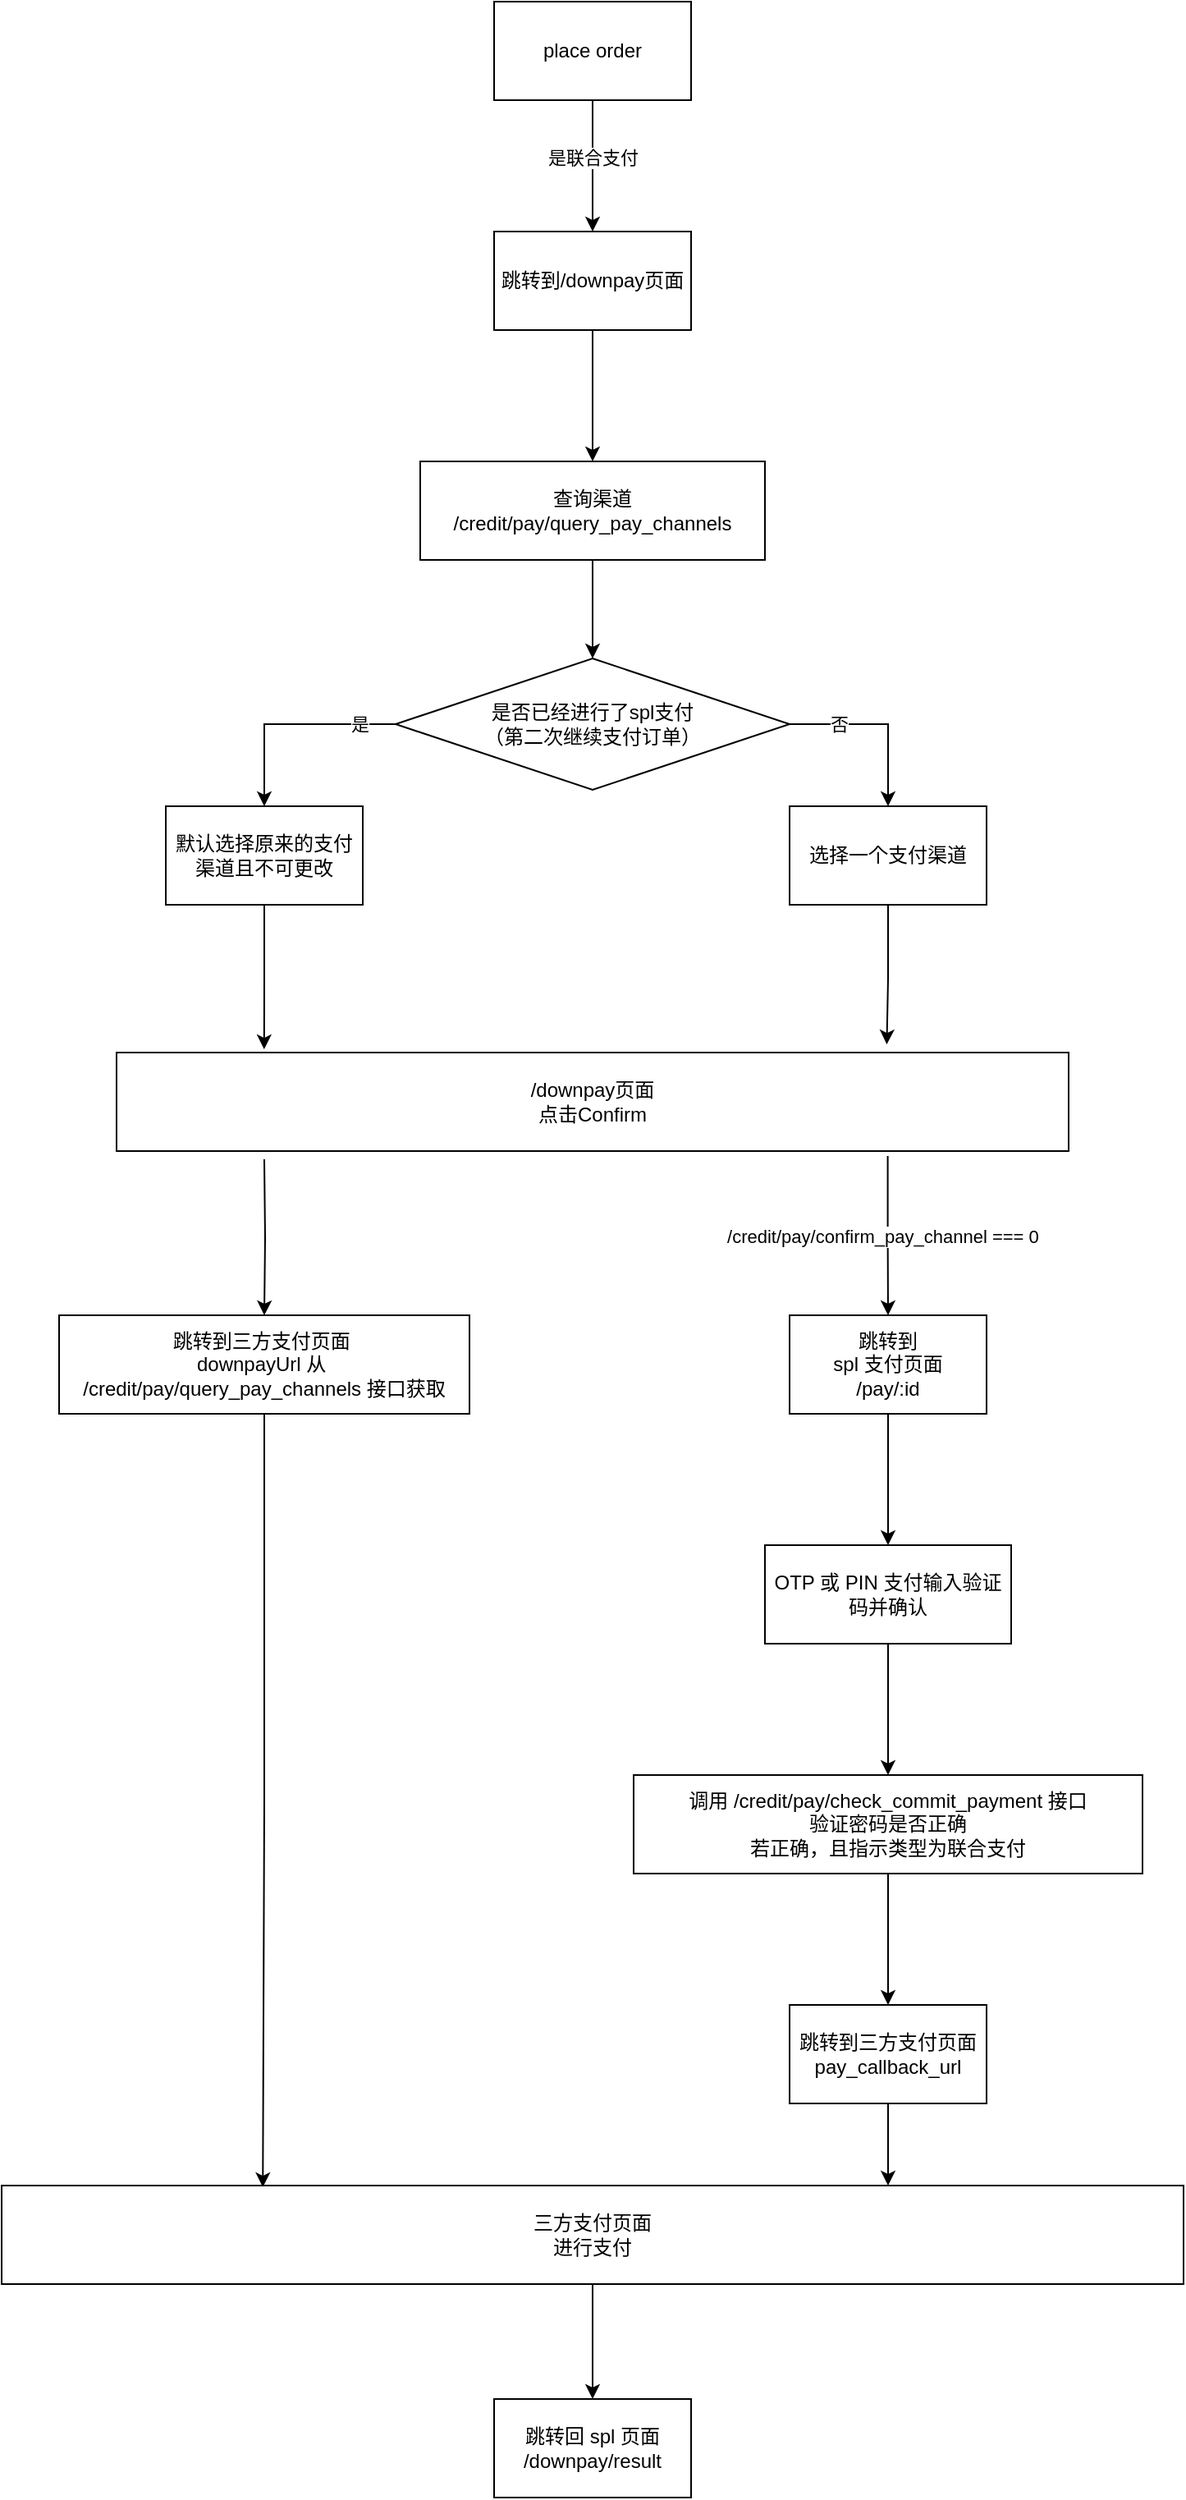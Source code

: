<mxfile version="14.2.7" type="github">
  <diagram id="hPQW2jtEHce70i4CG6M_" name="Page-1">
    <mxGraphModel dx="2253" dy="771" grid="1" gridSize="10" guides="1" tooltips="1" connect="1" arrows="1" fold="1" page="1" pageScale="1" pageWidth="827" pageHeight="1169" math="0" shadow="0">
      <root>
        <mxCell id="0" />
        <mxCell id="1" parent="0" />
        <mxCell id="WXCfo7y2qpH_sw2D190L-3" value="" style="edgeStyle=orthogonalEdgeStyle;rounded=0;orthogonalLoop=1;jettySize=auto;html=1;" edge="1" parent="1" source="WXCfo7y2qpH_sw2D190L-1" target="WXCfo7y2qpH_sw2D190L-2">
          <mxGeometry relative="1" as="geometry" />
        </mxCell>
        <mxCell id="WXCfo7y2qpH_sw2D190L-4" value="是联合支付" style="edgeLabel;html=1;align=center;verticalAlign=middle;resizable=0;points=[];" vertex="1" connectable="0" parent="WXCfo7y2qpH_sw2D190L-3">
          <mxGeometry x="-0.125" relative="1" as="geometry">
            <mxPoint as="offset" />
          </mxGeometry>
        </mxCell>
        <mxCell id="WXCfo7y2qpH_sw2D190L-1" value="place order" style="rounded=0;whiteSpace=wrap;html=1;" vertex="1" parent="1">
          <mxGeometry x="110" y="110" width="120" height="60" as="geometry" />
        </mxCell>
        <mxCell id="WXCfo7y2qpH_sw2D190L-6" value="" style="edgeStyle=orthogonalEdgeStyle;rounded=0;orthogonalLoop=1;jettySize=auto;html=1;" edge="1" parent="1" source="WXCfo7y2qpH_sw2D190L-2" target="WXCfo7y2qpH_sw2D190L-5">
          <mxGeometry relative="1" as="geometry" />
        </mxCell>
        <mxCell id="WXCfo7y2qpH_sw2D190L-2" value="跳转到/downpay页面" style="whiteSpace=wrap;html=1;rounded=0;" vertex="1" parent="1">
          <mxGeometry x="110" y="250" width="120" height="60" as="geometry" />
        </mxCell>
        <mxCell id="WXCfo7y2qpH_sw2D190L-8" value="" style="edgeStyle=orthogonalEdgeStyle;rounded=0;orthogonalLoop=1;jettySize=auto;html=1;" edge="1" parent="1" source="WXCfo7y2qpH_sw2D190L-5" target="WXCfo7y2qpH_sw2D190L-7">
          <mxGeometry relative="1" as="geometry" />
        </mxCell>
        <mxCell id="WXCfo7y2qpH_sw2D190L-5" value="查询渠道&lt;br&gt;/credit/pay/query_pay_channels" style="whiteSpace=wrap;html=1;rounded=0;" vertex="1" parent="1">
          <mxGeometry x="65" y="390" width="210" height="60" as="geometry" />
        </mxCell>
        <mxCell id="WXCfo7y2qpH_sw2D190L-10" value="" style="edgeStyle=orthogonalEdgeStyle;rounded=0;orthogonalLoop=1;jettySize=auto;html=1;" edge="1" parent="1" source="WXCfo7y2qpH_sw2D190L-7" target="WXCfo7y2qpH_sw2D190L-9">
          <mxGeometry relative="1" as="geometry" />
        </mxCell>
        <mxCell id="WXCfo7y2qpH_sw2D190L-11" value="是" style="edgeLabel;html=1;align=center;verticalAlign=middle;resizable=0;points=[];" vertex="1" connectable="0" parent="WXCfo7y2qpH_sw2D190L-10">
          <mxGeometry x="-0.222" y="-1" relative="1" as="geometry">
            <mxPoint x="28" y="1" as="offset" />
          </mxGeometry>
        </mxCell>
        <mxCell id="WXCfo7y2qpH_sw2D190L-13" value="" style="edgeStyle=orthogonalEdgeStyle;rounded=0;orthogonalLoop=1;jettySize=auto;html=1;exitX=1;exitY=0.5;exitDx=0;exitDy=0;" edge="1" parent="1" source="WXCfo7y2qpH_sw2D190L-7" target="WXCfo7y2qpH_sw2D190L-12">
          <mxGeometry relative="1" as="geometry" />
        </mxCell>
        <mxCell id="WXCfo7y2qpH_sw2D190L-14" value="否" style="edgeLabel;html=1;align=center;verticalAlign=middle;resizable=0;points=[];" vertex="1" connectable="0" parent="WXCfo7y2qpH_sw2D190L-13">
          <mxGeometry x="-0.257" y="4" relative="1" as="geometry">
            <mxPoint x="-11" y="4" as="offset" />
          </mxGeometry>
        </mxCell>
        <mxCell id="WXCfo7y2qpH_sw2D190L-7" value="是否已经进行了spl支付&lt;br&gt;（第二次继续支付订单）" style="rhombus;whiteSpace=wrap;html=1;rounded=0;" vertex="1" parent="1">
          <mxGeometry x="50" y="510" width="240" height="80" as="geometry" />
        </mxCell>
        <mxCell id="WXCfo7y2qpH_sw2D190L-16" value="" style="edgeStyle=orthogonalEdgeStyle;rounded=0;orthogonalLoop=1;jettySize=auto;html=1;exitX=0.5;exitY=1;exitDx=0;exitDy=0;entryX=0.155;entryY=-0.033;entryDx=0;entryDy=0;entryPerimeter=0;" edge="1" parent="1" source="WXCfo7y2qpH_sw2D190L-9" target="WXCfo7y2qpH_sw2D190L-15">
          <mxGeometry relative="1" as="geometry" />
        </mxCell>
        <mxCell id="WXCfo7y2qpH_sw2D190L-9" value="&lt;span&gt;默认选择原来的支付渠道且不可更改&lt;/span&gt;" style="whiteSpace=wrap;html=1;rounded=0;" vertex="1" parent="1">
          <mxGeometry x="-90" y="600" width="120" height="60" as="geometry" />
        </mxCell>
        <mxCell id="WXCfo7y2qpH_sw2D190L-18" style="edgeStyle=orthogonalEdgeStyle;rounded=0;orthogonalLoop=1;jettySize=auto;html=1;exitX=0.5;exitY=1;exitDx=0;exitDy=0;entryX=0.809;entryY=-0.083;entryDx=0;entryDy=0;entryPerimeter=0;" edge="1" parent="1" source="WXCfo7y2qpH_sw2D190L-12" target="WXCfo7y2qpH_sw2D190L-15">
          <mxGeometry relative="1" as="geometry" />
        </mxCell>
        <mxCell id="WXCfo7y2qpH_sw2D190L-12" value="选择一个支付渠道" style="whiteSpace=wrap;html=1;rounded=0;" vertex="1" parent="1">
          <mxGeometry x="290" y="600" width="120" height="60" as="geometry" />
        </mxCell>
        <mxCell id="WXCfo7y2qpH_sw2D190L-20" value="" style="edgeStyle=orthogonalEdgeStyle;rounded=0;orthogonalLoop=1;jettySize=auto;html=1;exitX=0.81;exitY=1.05;exitDx=0;exitDy=0;exitPerimeter=0;" edge="1" parent="1" source="WXCfo7y2qpH_sw2D190L-15" target="WXCfo7y2qpH_sw2D190L-19">
          <mxGeometry relative="1" as="geometry" />
        </mxCell>
        <mxCell id="WXCfo7y2qpH_sw2D190L-23" value="/credit/pay/confirm_pay_channel === 0&amp;nbsp;" style="edgeLabel;html=1;align=center;verticalAlign=middle;resizable=0;points=[];" vertex="1" connectable="0" parent="WXCfo7y2qpH_sw2D190L-20">
          <mxGeometry x="0.008" y="-2" relative="1" as="geometry">
            <mxPoint as="offset" />
          </mxGeometry>
        </mxCell>
        <mxCell id="WXCfo7y2qpH_sw2D190L-22" value="" style="edgeStyle=orthogonalEdgeStyle;rounded=0;orthogonalLoop=1;jettySize=auto;html=1;" edge="1" parent="1" target="WXCfo7y2qpH_sw2D190L-21">
          <mxGeometry relative="1" as="geometry">
            <mxPoint x="-30" y="815" as="sourcePoint" />
          </mxGeometry>
        </mxCell>
        <mxCell id="WXCfo7y2qpH_sw2D190L-15" value="/downpay页面&lt;br&gt;点击Confirm" style="whiteSpace=wrap;html=1;rounded=0;" vertex="1" parent="1">
          <mxGeometry x="-120" y="750" width="580" height="60" as="geometry" />
        </mxCell>
        <mxCell id="WXCfo7y2qpH_sw2D190L-26" value="" style="edgeStyle=orthogonalEdgeStyle;rounded=0;orthogonalLoop=1;jettySize=auto;html=1;" edge="1" parent="1" source="WXCfo7y2qpH_sw2D190L-19" target="WXCfo7y2qpH_sw2D190L-25">
          <mxGeometry relative="1" as="geometry" />
        </mxCell>
        <mxCell id="WXCfo7y2qpH_sw2D190L-19" value="跳转到&lt;br&gt;spl 支付页面&lt;br&gt;/pay/:id" style="whiteSpace=wrap;html=1;rounded=0;" vertex="1" parent="1">
          <mxGeometry x="290" y="910" width="120" height="60" as="geometry" />
        </mxCell>
        <mxCell id="WXCfo7y2qpH_sw2D190L-40" style="edgeStyle=orthogonalEdgeStyle;rounded=0;orthogonalLoop=1;jettySize=auto;html=1;exitX=0.5;exitY=1;exitDx=0;exitDy=0;entryX=0.221;entryY=0.017;entryDx=0;entryDy=0;entryPerimeter=0;" edge="1" parent="1" source="WXCfo7y2qpH_sw2D190L-21" target="WXCfo7y2qpH_sw2D190L-35">
          <mxGeometry relative="1" as="geometry" />
        </mxCell>
        <mxCell id="WXCfo7y2qpH_sw2D190L-21" value="跳转到三方支付页面&amp;nbsp;&lt;br&gt;downpayUrl 从&amp;nbsp;&lt;br&gt;/credit/pay/query_pay_channels 接口获取" style="whiteSpace=wrap;html=1;rounded=0;" vertex="1" parent="1">
          <mxGeometry x="-155" y="910" width="250" height="60" as="geometry" />
        </mxCell>
        <mxCell id="WXCfo7y2qpH_sw2D190L-30" value="" style="edgeStyle=orthogonalEdgeStyle;rounded=0;orthogonalLoop=1;jettySize=auto;html=1;" edge="1" parent="1" source="WXCfo7y2qpH_sw2D190L-25" target="WXCfo7y2qpH_sw2D190L-29">
          <mxGeometry relative="1" as="geometry" />
        </mxCell>
        <mxCell id="WXCfo7y2qpH_sw2D190L-25" value="OTP 或 PIN 支付输入验证码并确认" style="whiteSpace=wrap;html=1;rounded=0;" vertex="1" parent="1">
          <mxGeometry x="275" y="1050" width="150" height="60" as="geometry" />
        </mxCell>
        <mxCell id="WXCfo7y2qpH_sw2D190L-32" value="" style="edgeStyle=orthogonalEdgeStyle;rounded=0;orthogonalLoop=1;jettySize=auto;html=1;" edge="1" parent="1" source="WXCfo7y2qpH_sw2D190L-29" target="WXCfo7y2qpH_sw2D190L-31">
          <mxGeometry relative="1" as="geometry" />
        </mxCell>
        <mxCell id="WXCfo7y2qpH_sw2D190L-29" value="调用 /credit/pay/check_commit_payment 接口&lt;br&gt;验证密码是否正确&lt;br&gt;若正确，且指示类型为联合支付" style="whiteSpace=wrap;html=1;rounded=0;" vertex="1" parent="1">
          <mxGeometry x="195" y="1190" width="310" height="60" as="geometry" />
        </mxCell>
        <mxCell id="WXCfo7y2qpH_sw2D190L-38" style="edgeStyle=orthogonalEdgeStyle;rounded=0;orthogonalLoop=1;jettySize=auto;html=1;exitX=0.5;exitY=1;exitDx=0;exitDy=0;entryX=0.75;entryY=0;entryDx=0;entryDy=0;" edge="1" parent="1" source="WXCfo7y2qpH_sw2D190L-31" target="WXCfo7y2qpH_sw2D190L-35">
          <mxGeometry relative="1" as="geometry" />
        </mxCell>
        <mxCell id="WXCfo7y2qpH_sw2D190L-31" value="跳转到三方支付页面 pay_callback_url" style="whiteSpace=wrap;html=1;rounded=0;" vertex="1" parent="1">
          <mxGeometry x="290" y="1330" width="120" height="60" as="geometry" />
        </mxCell>
        <mxCell id="WXCfo7y2qpH_sw2D190L-37" value="" style="edgeStyle=orthogonalEdgeStyle;rounded=0;orthogonalLoop=1;jettySize=auto;html=1;" edge="1" parent="1" source="WXCfo7y2qpH_sw2D190L-35" target="WXCfo7y2qpH_sw2D190L-36">
          <mxGeometry relative="1" as="geometry" />
        </mxCell>
        <mxCell id="WXCfo7y2qpH_sw2D190L-35" value="三方支付页面&lt;br&gt;进行支付" style="rounded=0;whiteSpace=wrap;html=1;" vertex="1" parent="1">
          <mxGeometry x="-190" y="1440" width="720" height="60" as="geometry" />
        </mxCell>
        <mxCell id="WXCfo7y2qpH_sw2D190L-36" value="跳转回 spl 页面&lt;br&gt;/downpay/result" style="rounded=0;whiteSpace=wrap;html=1;" vertex="1" parent="1">
          <mxGeometry x="110" y="1570" width="120" height="60" as="geometry" />
        </mxCell>
      </root>
    </mxGraphModel>
  </diagram>
</mxfile>
